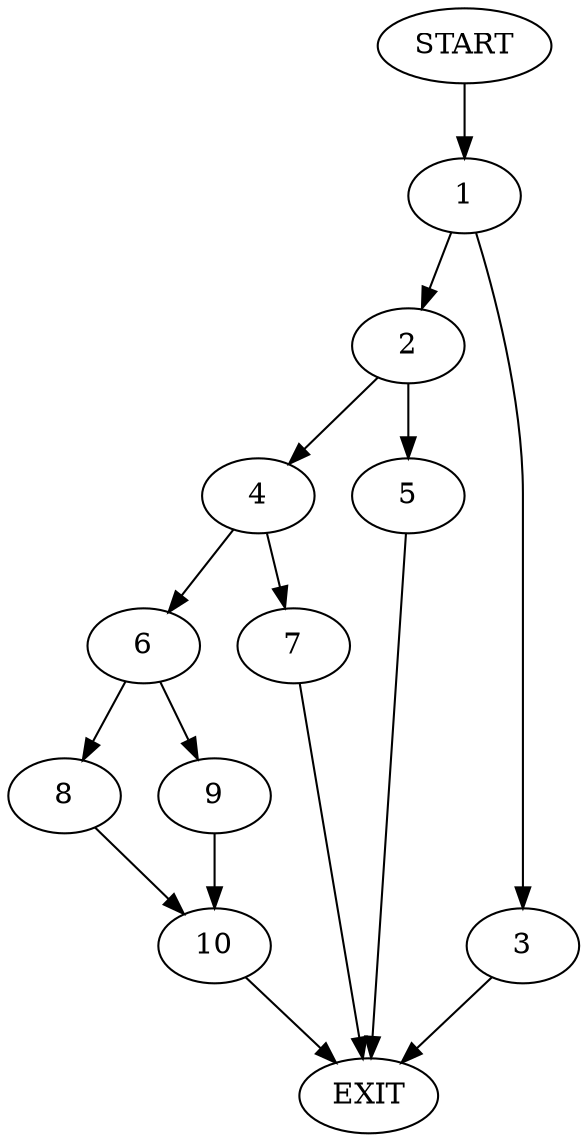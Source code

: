 digraph {
0 [label="START"]
11 [label="EXIT"]
0 -> 1
1 -> 2
1 -> 3
3 -> 11
2 -> 4
2 -> 5
4 -> 6
4 -> 7
5 -> 11
6 -> 8
6 -> 9
7 -> 11
8 -> 10
9 -> 10
10 -> 11
}
